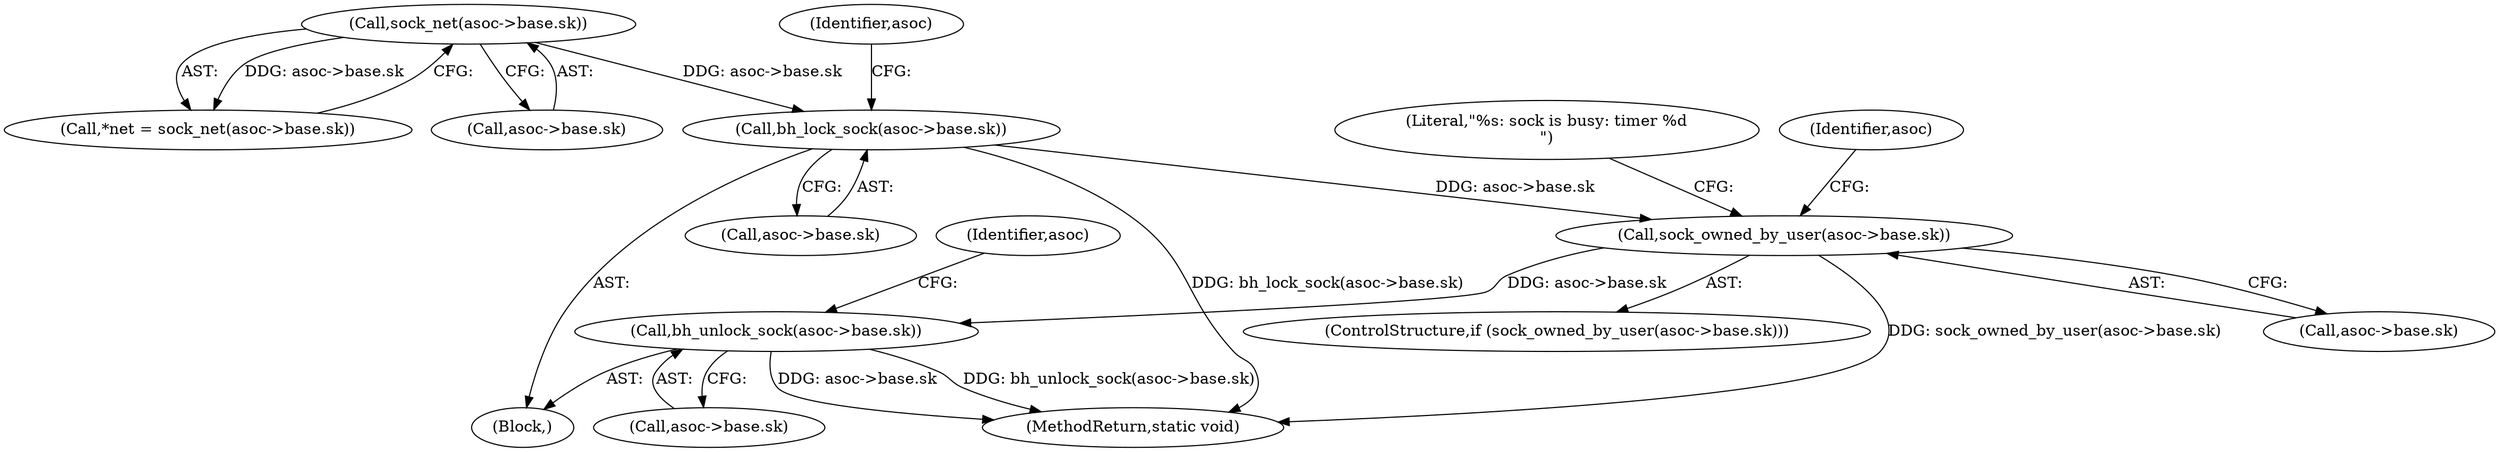 digraph "1_linux_635682a14427d241bab7bbdeebb48a7d7b91638e_2@pointer" {
"1000193" [label="(Call,bh_unlock_sock(asoc->base.sk))"];
"1000127" [label="(Call,sock_owned_by_user(asoc->base.sk))"];
"1000120" [label="(Call,bh_lock_sock(asoc->base.sk))"];
"1000110" [label="(Call,sock_net(asoc->base.sk))"];
"1000108" [label="(Call,*net = sock_net(asoc->base.sk))"];
"1000201" [label="(MethodReturn,static void)"];
"1000120" [label="(Call,bh_lock_sock(asoc->base.sk))"];
"1000130" [label="(Identifier,asoc)"];
"1000110" [label="(Call,sock_net(asoc->base.sk))"];
"1000194" [label="(Call,asoc->base.sk)"];
"1000127" [label="(Call,sock_owned_by_user(asoc->base.sk))"];
"1000200" [label="(Identifier,asoc)"];
"1000111" [label="(Call,asoc->base.sk)"];
"1000128" [label="(Call,asoc->base.sk)"];
"1000126" [label="(ControlStructure,if (sock_owned_by_user(asoc->base.sk)))"];
"1000106" [label="(Block,)"];
"1000135" [label="(Literal,\"%s: sock is busy: timer %d\n\")"];
"1000158" [label="(Identifier,asoc)"];
"1000121" [label="(Call,asoc->base.sk)"];
"1000193" [label="(Call,bh_unlock_sock(asoc->base.sk))"];
"1000193" -> "1000106"  [label="AST: "];
"1000193" -> "1000194"  [label="CFG: "];
"1000194" -> "1000193"  [label="AST: "];
"1000200" -> "1000193"  [label="CFG: "];
"1000193" -> "1000201"  [label="DDG: asoc->base.sk"];
"1000193" -> "1000201"  [label="DDG: bh_unlock_sock(asoc->base.sk)"];
"1000127" -> "1000193"  [label="DDG: asoc->base.sk"];
"1000127" -> "1000126"  [label="AST: "];
"1000127" -> "1000128"  [label="CFG: "];
"1000128" -> "1000127"  [label="AST: "];
"1000135" -> "1000127"  [label="CFG: "];
"1000158" -> "1000127"  [label="CFG: "];
"1000127" -> "1000201"  [label="DDG: sock_owned_by_user(asoc->base.sk)"];
"1000120" -> "1000127"  [label="DDG: asoc->base.sk"];
"1000120" -> "1000106"  [label="AST: "];
"1000120" -> "1000121"  [label="CFG: "];
"1000121" -> "1000120"  [label="AST: "];
"1000130" -> "1000120"  [label="CFG: "];
"1000120" -> "1000201"  [label="DDG: bh_lock_sock(asoc->base.sk)"];
"1000110" -> "1000120"  [label="DDG: asoc->base.sk"];
"1000110" -> "1000108"  [label="AST: "];
"1000110" -> "1000111"  [label="CFG: "];
"1000111" -> "1000110"  [label="AST: "];
"1000108" -> "1000110"  [label="CFG: "];
"1000110" -> "1000108"  [label="DDG: asoc->base.sk"];
}
